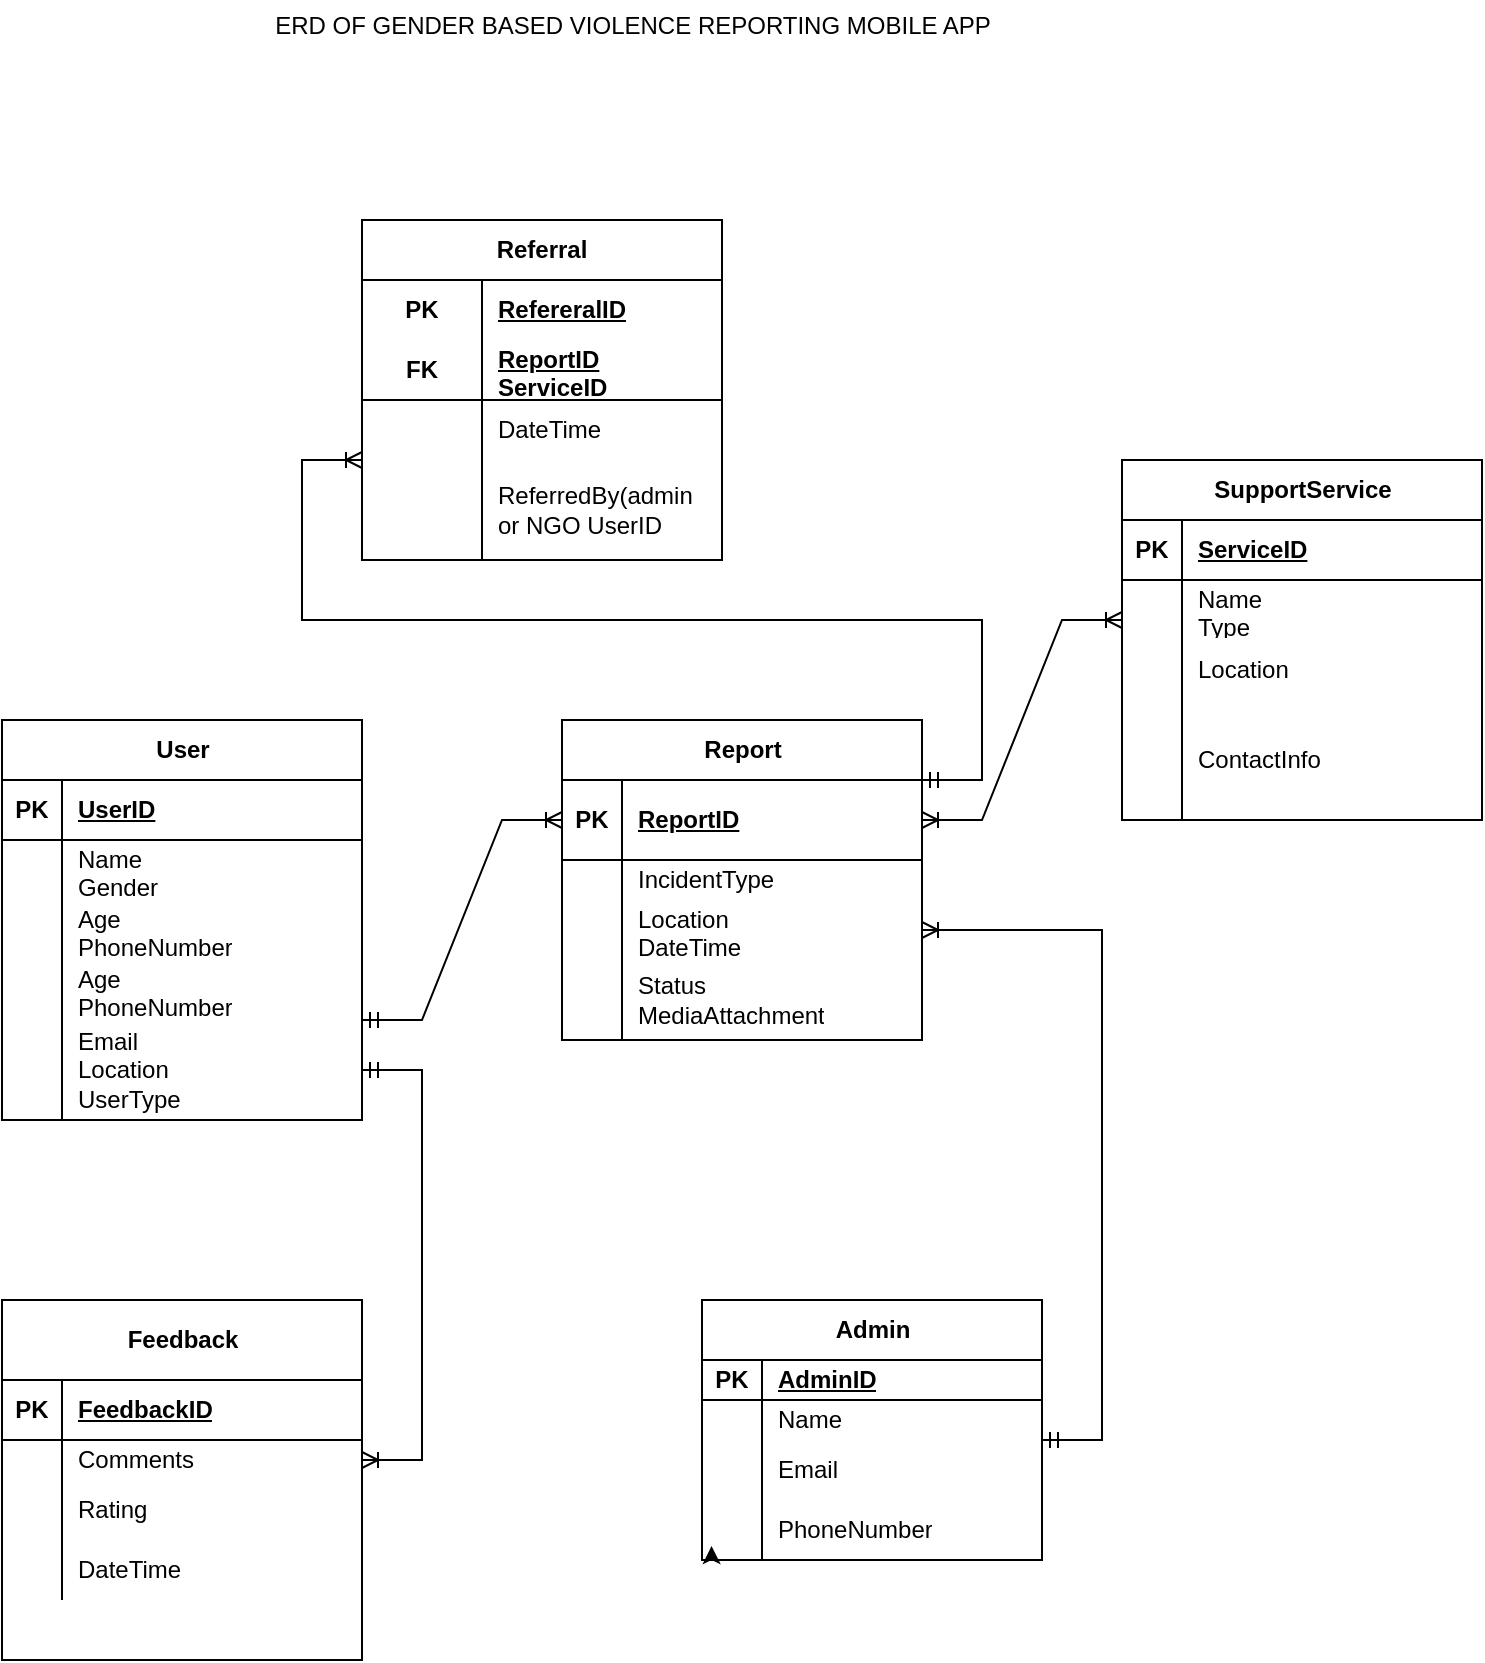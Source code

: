 <mxfile version="26.0.16">
  <diagram name="Page-1" id="u9MD9QZafbxpzEMrO80Y">
    <mxGraphModel dx="880" dy="532" grid="1" gridSize="10" guides="1" tooltips="1" connect="1" arrows="1" fold="1" page="1" pageScale="1" pageWidth="850" pageHeight="1100" math="0" shadow="0">
      <root>
        <mxCell id="0" />
        <mxCell id="1" parent="0" />
        <mxCell id="fDEPqDyW30C-hvcHpdd6-1" value="User" style="shape=table;startSize=30;container=1;collapsible=1;childLayout=tableLayout;fixedRows=1;rowLines=0;fontStyle=1;align=center;resizeLast=1;html=1;" vertex="1" parent="1">
          <mxGeometry x="175" y="570" width="180" height="200" as="geometry">
            <mxRectangle x="30" y="350" width="70" height="30" as="alternateBounds" />
          </mxGeometry>
        </mxCell>
        <mxCell id="fDEPqDyW30C-hvcHpdd6-2" value="" style="shape=tableRow;horizontal=0;startSize=0;swimlaneHead=0;swimlaneBody=0;fillColor=none;collapsible=0;dropTarget=0;points=[[0,0.5],[1,0.5]];portConstraint=eastwest;top=0;left=0;right=0;bottom=1;" vertex="1" parent="fDEPqDyW30C-hvcHpdd6-1">
          <mxGeometry y="30" width="180" height="30" as="geometry" />
        </mxCell>
        <mxCell id="fDEPqDyW30C-hvcHpdd6-3" value="PK" style="shape=partialRectangle;connectable=0;fillColor=none;top=0;left=0;bottom=0;right=0;fontStyle=1;overflow=hidden;whiteSpace=wrap;html=1;" vertex="1" parent="fDEPqDyW30C-hvcHpdd6-2">
          <mxGeometry width="30" height="30" as="geometry">
            <mxRectangle width="30" height="30" as="alternateBounds" />
          </mxGeometry>
        </mxCell>
        <mxCell id="fDEPqDyW30C-hvcHpdd6-4" value="UserID" style="shape=partialRectangle;connectable=0;fillColor=none;top=0;left=0;bottom=0;right=0;align=left;spacingLeft=6;fontStyle=5;overflow=hidden;whiteSpace=wrap;html=1;" vertex="1" parent="fDEPqDyW30C-hvcHpdd6-2">
          <mxGeometry x="30" width="150" height="30" as="geometry">
            <mxRectangle width="150" height="30" as="alternateBounds" />
          </mxGeometry>
        </mxCell>
        <mxCell id="fDEPqDyW30C-hvcHpdd6-5" value="" style="shape=tableRow;horizontal=0;startSize=0;swimlaneHead=0;swimlaneBody=0;fillColor=none;collapsible=0;dropTarget=0;points=[[0,0.5],[1,0.5]];portConstraint=eastwest;top=0;left=0;right=0;bottom=0;" vertex="1" parent="fDEPqDyW30C-hvcHpdd6-1">
          <mxGeometry y="60" width="180" height="30" as="geometry" />
        </mxCell>
        <mxCell id="fDEPqDyW30C-hvcHpdd6-6" value="" style="shape=partialRectangle;connectable=0;fillColor=none;top=0;left=0;bottom=0;right=0;editable=1;overflow=hidden;whiteSpace=wrap;html=1;" vertex="1" parent="fDEPqDyW30C-hvcHpdd6-5">
          <mxGeometry width="30" height="30" as="geometry">
            <mxRectangle width="30" height="30" as="alternateBounds" />
          </mxGeometry>
        </mxCell>
        <mxCell id="fDEPqDyW30C-hvcHpdd6-7" value="Name&lt;div&gt;Gender&lt;/div&gt;" style="shape=partialRectangle;connectable=0;fillColor=none;top=0;left=0;bottom=0;right=0;align=left;spacingLeft=6;overflow=hidden;whiteSpace=wrap;html=1;" vertex="1" parent="fDEPqDyW30C-hvcHpdd6-5">
          <mxGeometry x="30" width="150" height="30" as="geometry">
            <mxRectangle width="150" height="30" as="alternateBounds" />
          </mxGeometry>
        </mxCell>
        <mxCell id="fDEPqDyW30C-hvcHpdd6-8" value="" style="shape=tableRow;horizontal=0;startSize=0;swimlaneHead=0;swimlaneBody=0;fillColor=none;collapsible=0;dropTarget=0;points=[[0,0.5],[1,0.5]];portConstraint=eastwest;top=0;left=0;right=0;bottom=0;" vertex="1" parent="fDEPqDyW30C-hvcHpdd6-1">
          <mxGeometry y="90" width="180" height="30" as="geometry" />
        </mxCell>
        <mxCell id="fDEPqDyW30C-hvcHpdd6-9" value="" style="shape=partialRectangle;connectable=0;fillColor=none;top=0;left=0;bottom=0;right=0;editable=1;overflow=hidden;whiteSpace=wrap;html=1;" vertex="1" parent="fDEPqDyW30C-hvcHpdd6-8">
          <mxGeometry width="30" height="30" as="geometry">
            <mxRectangle width="30" height="30" as="alternateBounds" />
          </mxGeometry>
        </mxCell>
        <mxCell id="fDEPqDyW30C-hvcHpdd6-10" value="Age&lt;div&gt;PhoneNumber&lt;/div&gt;" style="shape=partialRectangle;connectable=0;fillColor=none;top=0;left=0;bottom=0;right=0;align=left;spacingLeft=6;overflow=hidden;whiteSpace=wrap;html=1;" vertex="1" parent="fDEPqDyW30C-hvcHpdd6-8">
          <mxGeometry x="30" width="150" height="30" as="geometry">
            <mxRectangle width="150" height="30" as="alternateBounds" />
          </mxGeometry>
        </mxCell>
        <mxCell id="fDEPqDyW30C-hvcHpdd6-109" value="" style="shape=tableRow;horizontal=0;startSize=0;swimlaneHead=0;swimlaneBody=0;fillColor=none;collapsible=0;dropTarget=0;points=[[0,0.5],[1,0.5]];portConstraint=eastwest;top=0;left=0;right=0;bottom=0;" vertex="1" parent="fDEPqDyW30C-hvcHpdd6-1">
          <mxGeometry y="120" width="180" height="30" as="geometry" />
        </mxCell>
        <mxCell id="fDEPqDyW30C-hvcHpdd6-110" value="" style="shape=partialRectangle;connectable=0;fillColor=none;top=0;left=0;bottom=0;right=0;editable=1;overflow=hidden;whiteSpace=wrap;html=1;" vertex="1" parent="fDEPqDyW30C-hvcHpdd6-109">
          <mxGeometry width="30" height="30" as="geometry">
            <mxRectangle width="30" height="30" as="alternateBounds" />
          </mxGeometry>
        </mxCell>
        <mxCell id="fDEPqDyW30C-hvcHpdd6-111" value="Age&lt;div&gt;PhoneNumber&lt;/div&gt;" style="shape=partialRectangle;connectable=0;fillColor=none;top=0;left=0;bottom=0;right=0;align=left;spacingLeft=6;overflow=hidden;whiteSpace=wrap;html=1;" vertex="1" parent="fDEPqDyW30C-hvcHpdd6-109">
          <mxGeometry x="30" width="150" height="30" as="geometry">
            <mxRectangle width="150" height="30" as="alternateBounds" />
          </mxGeometry>
        </mxCell>
        <mxCell id="fDEPqDyW30C-hvcHpdd6-11" value="" style="shape=tableRow;horizontal=0;startSize=0;swimlaneHead=0;swimlaneBody=0;fillColor=none;collapsible=0;dropTarget=0;points=[[0,0.5],[1,0.5]];portConstraint=eastwest;top=0;left=0;right=0;bottom=0;" vertex="1" parent="fDEPqDyW30C-hvcHpdd6-1">
          <mxGeometry y="150" width="180" height="50" as="geometry" />
        </mxCell>
        <mxCell id="fDEPqDyW30C-hvcHpdd6-12" value="" style="shape=partialRectangle;connectable=0;fillColor=none;top=0;left=0;bottom=0;right=0;editable=1;overflow=hidden;whiteSpace=wrap;html=1;" vertex="1" parent="fDEPqDyW30C-hvcHpdd6-11">
          <mxGeometry width="30" height="50" as="geometry">
            <mxRectangle width="30" height="50" as="alternateBounds" />
          </mxGeometry>
        </mxCell>
        <mxCell id="fDEPqDyW30C-hvcHpdd6-13" value="Email&lt;div&gt;Location&lt;/div&gt;&lt;div&gt;UserType&lt;/div&gt;" style="shape=partialRectangle;connectable=0;fillColor=none;top=0;left=0;bottom=0;right=0;align=left;spacingLeft=6;overflow=hidden;whiteSpace=wrap;html=1;" vertex="1" parent="fDEPqDyW30C-hvcHpdd6-11">
          <mxGeometry x="30" width="150" height="50" as="geometry">
            <mxRectangle width="150" height="50" as="alternateBounds" />
          </mxGeometry>
        </mxCell>
        <mxCell id="fDEPqDyW30C-hvcHpdd6-18" value="Report" style="shape=table;startSize=30;container=1;collapsible=1;childLayout=tableLayout;fixedRows=1;rowLines=0;fontStyle=1;align=center;resizeLast=1;html=1;" vertex="1" parent="1">
          <mxGeometry x="455" y="570" width="180" height="160" as="geometry" />
        </mxCell>
        <mxCell id="fDEPqDyW30C-hvcHpdd6-19" value="" style="shape=tableRow;horizontal=0;startSize=0;swimlaneHead=0;swimlaneBody=0;fillColor=none;collapsible=0;dropTarget=0;points=[[0,0.5],[1,0.5]];portConstraint=eastwest;top=0;left=0;right=0;bottom=1;" vertex="1" parent="fDEPqDyW30C-hvcHpdd6-18">
          <mxGeometry y="30" width="180" height="40" as="geometry" />
        </mxCell>
        <mxCell id="fDEPqDyW30C-hvcHpdd6-20" value="PK" style="shape=partialRectangle;connectable=0;fillColor=none;top=0;left=0;bottom=0;right=0;fontStyle=1;overflow=hidden;whiteSpace=wrap;html=1;" vertex="1" parent="fDEPqDyW30C-hvcHpdd6-19">
          <mxGeometry width="30" height="40" as="geometry">
            <mxRectangle width="30" height="40" as="alternateBounds" />
          </mxGeometry>
        </mxCell>
        <mxCell id="fDEPqDyW30C-hvcHpdd6-21" value="ReportID" style="shape=partialRectangle;connectable=0;fillColor=none;top=0;left=0;bottom=0;right=0;align=left;spacingLeft=6;fontStyle=5;overflow=hidden;whiteSpace=wrap;html=1;" vertex="1" parent="fDEPqDyW30C-hvcHpdd6-19">
          <mxGeometry x="30" width="150" height="40" as="geometry">
            <mxRectangle width="150" height="40" as="alternateBounds" />
          </mxGeometry>
        </mxCell>
        <mxCell id="fDEPqDyW30C-hvcHpdd6-22" value="" style="shape=tableRow;horizontal=0;startSize=0;swimlaneHead=0;swimlaneBody=0;fillColor=none;collapsible=0;dropTarget=0;points=[[0,0.5],[1,0.5]];portConstraint=eastwest;top=0;left=0;right=0;bottom=0;" vertex="1" parent="fDEPqDyW30C-hvcHpdd6-18">
          <mxGeometry y="70" width="180" height="20" as="geometry" />
        </mxCell>
        <mxCell id="fDEPqDyW30C-hvcHpdd6-23" value="" style="shape=partialRectangle;connectable=0;fillColor=none;top=0;left=0;bottom=0;right=0;editable=1;overflow=hidden;whiteSpace=wrap;html=1;" vertex="1" parent="fDEPqDyW30C-hvcHpdd6-22">
          <mxGeometry width="30" height="20" as="geometry">
            <mxRectangle width="30" height="20" as="alternateBounds" />
          </mxGeometry>
        </mxCell>
        <mxCell id="fDEPqDyW30C-hvcHpdd6-24" value="IncidentType&lt;div&gt;Description&lt;/div&gt;" style="shape=partialRectangle;connectable=0;fillColor=none;top=0;left=0;bottom=0;right=0;align=left;spacingLeft=6;overflow=hidden;whiteSpace=wrap;html=1;" vertex="1" parent="fDEPqDyW30C-hvcHpdd6-22">
          <mxGeometry x="30" width="150" height="20" as="geometry">
            <mxRectangle width="150" height="20" as="alternateBounds" />
          </mxGeometry>
        </mxCell>
        <mxCell id="fDEPqDyW30C-hvcHpdd6-25" value="" style="shape=tableRow;horizontal=0;startSize=0;swimlaneHead=0;swimlaneBody=0;fillColor=none;collapsible=0;dropTarget=0;points=[[0,0.5],[1,0.5]];portConstraint=eastwest;top=0;left=0;right=0;bottom=0;" vertex="1" parent="fDEPqDyW30C-hvcHpdd6-18">
          <mxGeometry y="90" width="180" height="30" as="geometry" />
        </mxCell>
        <mxCell id="fDEPqDyW30C-hvcHpdd6-26" value="" style="shape=partialRectangle;connectable=0;fillColor=none;top=0;left=0;bottom=0;right=0;editable=1;overflow=hidden;whiteSpace=wrap;html=1;" vertex="1" parent="fDEPqDyW30C-hvcHpdd6-25">
          <mxGeometry width="30" height="30" as="geometry">
            <mxRectangle width="30" height="30" as="alternateBounds" />
          </mxGeometry>
        </mxCell>
        <mxCell id="fDEPqDyW30C-hvcHpdd6-27" value="Location&lt;div&gt;DateTime&lt;/div&gt;" style="shape=partialRectangle;connectable=0;fillColor=none;top=0;left=0;bottom=0;right=0;align=left;spacingLeft=6;overflow=hidden;whiteSpace=wrap;html=1;" vertex="1" parent="fDEPqDyW30C-hvcHpdd6-25">
          <mxGeometry x="30" width="150" height="30" as="geometry">
            <mxRectangle width="150" height="30" as="alternateBounds" />
          </mxGeometry>
        </mxCell>
        <mxCell id="fDEPqDyW30C-hvcHpdd6-28" value="" style="shape=tableRow;horizontal=0;startSize=0;swimlaneHead=0;swimlaneBody=0;fillColor=none;collapsible=0;dropTarget=0;points=[[0,0.5],[1,0.5]];portConstraint=eastwest;top=0;left=0;right=0;bottom=0;" vertex="1" parent="fDEPqDyW30C-hvcHpdd6-18">
          <mxGeometry y="120" width="180" height="40" as="geometry" />
        </mxCell>
        <mxCell id="fDEPqDyW30C-hvcHpdd6-29" value="" style="shape=partialRectangle;connectable=0;fillColor=none;top=0;left=0;bottom=0;right=0;editable=1;overflow=hidden;whiteSpace=wrap;html=1;" vertex="1" parent="fDEPqDyW30C-hvcHpdd6-28">
          <mxGeometry width="30" height="40" as="geometry">
            <mxRectangle width="30" height="40" as="alternateBounds" />
          </mxGeometry>
        </mxCell>
        <mxCell id="fDEPqDyW30C-hvcHpdd6-30" value="Status&lt;div&gt;MediaAttachment&lt;/div&gt;" style="shape=partialRectangle;connectable=0;fillColor=none;top=0;left=0;bottom=0;right=0;align=left;spacingLeft=6;overflow=hidden;whiteSpace=wrap;html=1;" vertex="1" parent="fDEPqDyW30C-hvcHpdd6-28">
          <mxGeometry x="30" width="150" height="40" as="geometry">
            <mxRectangle width="150" height="40" as="alternateBounds" />
          </mxGeometry>
        </mxCell>
        <mxCell id="fDEPqDyW30C-hvcHpdd6-31" value="Feedback" style="shape=table;startSize=40;container=1;collapsible=1;childLayout=tableLayout;fixedRows=1;rowLines=0;fontStyle=1;align=center;resizeLast=1;html=1;" vertex="1" parent="1">
          <mxGeometry x="175" y="860" width="180" height="180" as="geometry" />
        </mxCell>
        <mxCell id="fDEPqDyW30C-hvcHpdd6-32" value="" style="shape=tableRow;horizontal=0;startSize=0;swimlaneHead=0;swimlaneBody=0;fillColor=none;collapsible=0;dropTarget=0;points=[[0,0.5],[1,0.5]];portConstraint=eastwest;top=0;left=0;right=0;bottom=1;" vertex="1" parent="fDEPqDyW30C-hvcHpdd6-31">
          <mxGeometry y="40" width="180" height="30" as="geometry" />
        </mxCell>
        <mxCell id="fDEPqDyW30C-hvcHpdd6-33" value="PK" style="shape=partialRectangle;connectable=0;fillColor=none;top=0;left=0;bottom=0;right=0;fontStyle=1;overflow=hidden;whiteSpace=wrap;html=1;" vertex="1" parent="fDEPqDyW30C-hvcHpdd6-32">
          <mxGeometry width="30" height="30" as="geometry">
            <mxRectangle width="30" height="30" as="alternateBounds" />
          </mxGeometry>
        </mxCell>
        <mxCell id="fDEPqDyW30C-hvcHpdd6-34" value="FeedbackID" style="shape=partialRectangle;connectable=0;fillColor=none;top=0;left=0;bottom=0;right=0;align=left;spacingLeft=6;fontStyle=5;overflow=hidden;whiteSpace=wrap;html=1;" vertex="1" parent="fDEPqDyW30C-hvcHpdd6-32">
          <mxGeometry x="30" width="150" height="30" as="geometry">
            <mxRectangle width="150" height="30" as="alternateBounds" />
          </mxGeometry>
        </mxCell>
        <mxCell id="fDEPqDyW30C-hvcHpdd6-35" value="" style="shape=tableRow;horizontal=0;startSize=0;swimlaneHead=0;swimlaneBody=0;fillColor=none;collapsible=0;dropTarget=0;points=[[0,0.5],[1,0.5]];portConstraint=eastwest;top=0;left=0;right=0;bottom=0;" vertex="1" parent="fDEPqDyW30C-hvcHpdd6-31">
          <mxGeometry y="70" width="180" height="20" as="geometry" />
        </mxCell>
        <mxCell id="fDEPqDyW30C-hvcHpdd6-36" value="" style="shape=partialRectangle;connectable=0;fillColor=none;top=0;left=0;bottom=0;right=0;editable=1;overflow=hidden;whiteSpace=wrap;html=1;" vertex="1" parent="fDEPqDyW30C-hvcHpdd6-35">
          <mxGeometry width="30" height="20" as="geometry">
            <mxRectangle width="30" height="20" as="alternateBounds" />
          </mxGeometry>
        </mxCell>
        <mxCell id="fDEPqDyW30C-hvcHpdd6-37" value="Comments" style="shape=partialRectangle;connectable=0;fillColor=none;top=0;left=0;bottom=0;right=0;align=left;spacingLeft=6;overflow=hidden;whiteSpace=wrap;html=1;" vertex="1" parent="fDEPqDyW30C-hvcHpdd6-35">
          <mxGeometry x="30" width="150" height="20" as="geometry">
            <mxRectangle width="150" height="20" as="alternateBounds" />
          </mxGeometry>
        </mxCell>
        <mxCell id="fDEPqDyW30C-hvcHpdd6-38" value="" style="shape=tableRow;horizontal=0;startSize=0;swimlaneHead=0;swimlaneBody=0;fillColor=none;collapsible=0;dropTarget=0;points=[[0,0.5],[1,0.5]];portConstraint=eastwest;top=0;left=0;right=0;bottom=0;" vertex="1" parent="fDEPqDyW30C-hvcHpdd6-31">
          <mxGeometry y="90" width="180" height="30" as="geometry" />
        </mxCell>
        <mxCell id="fDEPqDyW30C-hvcHpdd6-39" value="" style="shape=partialRectangle;connectable=0;fillColor=none;top=0;left=0;bottom=0;right=0;editable=1;overflow=hidden;whiteSpace=wrap;html=1;" vertex="1" parent="fDEPqDyW30C-hvcHpdd6-38">
          <mxGeometry width="30" height="30" as="geometry">
            <mxRectangle width="30" height="30" as="alternateBounds" />
          </mxGeometry>
        </mxCell>
        <mxCell id="fDEPqDyW30C-hvcHpdd6-40" value="Rating" style="shape=partialRectangle;connectable=0;fillColor=none;top=0;left=0;bottom=0;right=0;align=left;spacingLeft=6;overflow=hidden;whiteSpace=wrap;html=1;" vertex="1" parent="fDEPqDyW30C-hvcHpdd6-38">
          <mxGeometry x="30" width="150" height="30" as="geometry">
            <mxRectangle width="150" height="30" as="alternateBounds" />
          </mxGeometry>
        </mxCell>
        <mxCell id="fDEPqDyW30C-hvcHpdd6-41" value="" style="shape=tableRow;horizontal=0;startSize=0;swimlaneHead=0;swimlaneBody=0;fillColor=none;collapsible=0;dropTarget=0;points=[[0,0.5],[1,0.5]];portConstraint=eastwest;top=0;left=0;right=0;bottom=0;" vertex="1" parent="fDEPqDyW30C-hvcHpdd6-31">
          <mxGeometry y="120" width="180" height="30" as="geometry" />
        </mxCell>
        <mxCell id="fDEPqDyW30C-hvcHpdd6-42" value="" style="shape=partialRectangle;connectable=0;fillColor=none;top=0;left=0;bottom=0;right=0;editable=1;overflow=hidden;whiteSpace=wrap;html=1;" vertex="1" parent="fDEPqDyW30C-hvcHpdd6-41">
          <mxGeometry width="30" height="30" as="geometry">
            <mxRectangle width="30" height="30" as="alternateBounds" />
          </mxGeometry>
        </mxCell>
        <mxCell id="fDEPqDyW30C-hvcHpdd6-43" value="DateTime" style="shape=partialRectangle;connectable=0;fillColor=none;top=0;left=0;bottom=0;right=0;align=left;spacingLeft=6;overflow=hidden;whiteSpace=wrap;html=1;" vertex="1" parent="fDEPqDyW30C-hvcHpdd6-41">
          <mxGeometry x="30" width="150" height="30" as="geometry">
            <mxRectangle width="150" height="30" as="alternateBounds" />
          </mxGeometry>
        </mxCell>
        <mxCell id="fDEPqDyW30C-hvcHpdd6-44" value="Admin" style="shape=table;startSize=30;container=1;collapsible=1;childLayout=tableLayout;fixedRows=1;rowLines=0;fontStyle=1;align=center;resizeLast=1;html=1;" vertex="1" parent="1">
          <mxGeometry x="525" y="860" width="170" height="130" as="geometry" />
        </mxCell>
        <mxCell id="fDEPqDyW30C-hvcHpdd6-45" value="" style="shape=tableRow;horizontal=0;startSize=0;swimlaneHead=0;swimlaneBody=0;fillColor=none;collapsible=0;dropTarget=0;points=[[0,0.5],[1,0.5]];portConstraint=eastwest;top=0;left=0;right=0;bottom=1;" vertex="1" parent="fDEPqDyW30C-hvcHpdd6-44">
          <mxGeometry y="30" width="170" height="20" as="geometry" />
        </mxCell>
        <mxCell id="fDEPqDyW30C-hvcHpdd6-46" value="PK" style="shape=partialRectangle;connectable=0;fillColor=none;top=0;left=0;bottom=0;right=0;fontStyle=1;overflow=hidden;whiteSpace=wrap;html=1;" vertex="1" parent="fDEPqDyW30C-hvcHpdd6-45">
          <mxGeometry width="30" height="20" as="geometry">
            <mxRectangle width="30" height="20" as="alternateBounds" />
          </mxGeometry>
        </mxCell>
        <mxCell id="fDEPqDyW30C-hvcHpdd6-47" value="AdminID" style="shape=partialRectangle;connectable=0;fillColor=none;top=0;left=0;bottom=0;right=0;align=left;spacingLeft=6;fontStyle=5;overflow=hidden;whiteSpace=wrap;html=1;" vertex="1" parent="fDEPqDyW30C-hvcHpdd6-45">
          <mxGeometry x="30" width="140" height="20" as="geometry">
            <mxRectangle width="140" height="20" as="alternateBounds" />
          </mxGeometry>
        </mxCell>
        <mxCell id="fDEPqDyW30C-hvcHpdd6-48" value="" style="shape=tableRow;horizontal=0;startSize=0;swimlaneHead=0;swimlaneBody=0;fillColor=none;collapsible=0;dropTarget=0;points=[[0,0.5],[1,0.5]];portConstraint=eastwest;top=0;left=0;right=0;bottom=0;" vertex="1" parent="fDEPqDyW30C-hvcHpdd6-44">
          <mxGeometry y="50" width="170" height="20" as="geometry" />
        </mxCell>
        <mxCell id="fDEPqDyW30C-hvcHpdd6-49" value="" style="shape=partialRectangle;connectable=0;fillColor=none;top=0;left=0;bottom=0;right=0;editable=1;overflow=hidden;whiteSpace=wrap;html=1;" vertex="1" parent="fDEPqDyW30C-hvcHpdd6-48">
          <mxGeometry width="30" height="20" as="geometry">
            <mxRectangle width="30" height="20" as="alternateBounds" />
          </mxGeometry>
        </mxCell>
        <mxCell id="fDEPqDyW30C-hvcHpdd6-50" value="Name" style="shape=partialRectangle;connectable=0;fillColor=none;top=0;left=0;bottom=0;right=0;align=left;spacingLeft=6;overflow=hidden;whiteSpace=wrap;html=1;" vertex="1" parent="fDEPqDyW30C-hvcHpdd6-48">
          <mxGeometry x="30" width="140" height="20" as="geometry">
            <mxRectangle width="140" height="20" as="alternateBounds" />
          </mxGeometry>
        </mxCell>
        <mxCell id="fDEPqDyW30C-hvcHpdd6-51" value="" style="shape=tableRow;horizontal=0;startSize=0;swimlaneHead=0;swimlaneBody=0;fillColor=none;collapsible=0;dropTarget=0;points=[[0,0.5],[1,0.5]];portConstraint=eastwest;top=0;left=0;right=0;bottom=0;" vertex="1" parent="fDEPqDyW30C-hvcHpdd6-44">
          <mxGeometry y="70" width="170" height="30" as="geometry" />
        </mxCell>
        <mxCell id="fDEPqDyW30C-hvcHpdd6-52" value="" style="shape=partialRectangle;connectable=0;fillColor=none;top=0;left=0;bottom=0;right=0;editable=1;overflow=hidden;whiteSpace=wrap;html=1;" vertex="1" parent="fDEPqDyW30C-hvcHpdd6-51">
          <mxGeometry width="30" height="30" as="geometry">
            <mxRectangle width="30" height="30" as="alternateBounds" />
          </mxGeometry>
        </mxCell>
        <mxCell id="fDEPqDyW30C-hvcHpdd6-53" value="Email" style="shape=partialRectangle;connectable=0;fillColor=none;top=0;left=0;bottom=0;right=0;align=left;spacingLeft=6;overflow=hidden;whiteSpace=wrap;html=1;" vertex="1" parent="fDEPqDyW30C-hvcHpdd6-51">
          <mxGeometry x="30" width="140" height="30" as="geometry">
            <mxRectangle width="140" height="30" as="alternateBounds" />
          </mxGeometry>
        </mxCell>
        <mxCell id="fDEPqDyW30C-hvcHpdd6-54" value="" style="shape=tableRow;horizontal=0;startSize=0;swimlaneHead=0;swimlaneBody=0;fillColor=none;collapsible=0;dropTarget=0;points=[[0,0.5],[1,0.5]];portConstraint=eastwest;top=0;left=0;right=0;bottom=0;" vertex="1" parent="fDEPqDyW30C-hvcHpdd6-44">
          <mxGeometry y="100" width="170" height="30" as="geometry" />
        </mxCell>
        <mxCell id="fDEPqDyW30C-hvcHpdd6-55" value="" style="shape=partialRectangle;connectable=0;fillColor=none;top=0;left=0;bottom=0;right=0;editable=1;overflow=hidden;whiteSpace=wrap;html=1;" vertex="1" parent="fDEPqDyW30C-hvcHpdd6-54">
          <mxGeometry width="30" height="30" as="geometry">
            <mxRectangle width="30" height="30" as="alternateBounds" />
          </mxGeometry>
        </mxCell>
        <mxCell id="fDEPqDyW30C-hvcHpdd6-56" value="PhoneNumber" style="shape=partialRectangle;connectable=0;fillColor=none;top=0;left=0;bottom=0;right=0;align=left;spacingLeft=6;overflow=hidden;whiteSpace=wrap;html=1;" vertex="1" parent="fDEPqDyW30C-hvcHpdd6-54">
          <mxGeometry x="30" width="140" height="30" as="geometry">
            <mxRectangle width="140" height="30" as="alternateBounds" />
          </mxGeometry>
        </mxCell>
        <mxCell id="fDEPqDyW30C-hvcHpdd6-125" style="edgeStyle=orthogonalEdgeStyle;rounded=0;orthogonalLoop=1;jettySize=auto;html=1;exitX=0;exitY=1;exitDx=0;exitDy=0;entryX=0.028;entryY=0.767;entryDx=0;entryDy=0;entryPerimeter=0;" edge="1" parent="fDEPqDyW30C-hvcHpdd6-44" source="fDEPqDyW30C-hvcHpdd6-44" target="fDEPqDyW30C-hvcHpdd6-54">
          <mxGeometry relative="1" as="geometry" />
        </mxCell>
        <mxCell id="fDEPqDyW30C-hvcHpdd6-70" value="Referral" style="shape=table;startSize=30;container=1;collapsible=1;childLayout=tableLayout;fixedRows=1;rowLines=0;fontStyle=1;align=center;resizeLast=1;html=1;whiteSpace=wrap;" vertex="1" parent="1">
          <mxGeometry x="355" y="320" width="180" height="170" as="geometry" />
        </mxCell>
        <mxCell id="fDEPqDyW30C-hvcHpdd6-71" value="" style="shape=tableRow;horizontal=0;startSize=0;swimlaneHead=0;swimlaneBody=0;fillColor=none;collapsible=0;dropTarget=0;points=[[0,0.5],[1,0.5]];portConstraint=eastwest;top=0;left=0;right=0;bottom=0;html=1;" vertex="1" parent="fDEPqDyW30C-hvcHpdd6-70">
          <mxGeometry y="30" width="180" height="30" as="geometry" />
        </mxCell>
        <mxCell id="fDEPqDyW30C-hvcHpdd6-72" value="PK" style="shape=partialRectangle;connectable=0;fillColor=none;top=0;left=0;bottom=0;right=0;fontStyle=1;overflow=hidden;html=1;whiteSpace=wrap;" vertex="1" parent="fDEPqDyW30C-hvcHpdd6-71">
          <mxGeometry width="60" height="30" as="geometry">
            <mxRectangle width="60" height="30" as="alternateBounds" />
          </mxGeometry>
        </mxCell>
        <mxCell id="fDEPqDyW30C-hvcHpdd6-73" value="RefereralID" style="shape=partialRectangle;connectable=0;fillColor=none;top=0;left=0;bottom=0;right=0;align=left;spacingLeft=6;fontStyle=5;overflow=hidden;html=1;whiteSpace=wrap;" vertex="1" parent="fDEPqDyW30C-hvcHpdd6-71">
          <mxGeometry x="60" width="120" height="30" as="geometry">
            <mxRectangle width="120" height="30" as="alternateBounds" />
          </mxGeometry>
        </mxCell>
        <mxCell id="fDEPqDyW30C-hvcHpdd6-74" value="" style="shape=tableRow;horizontal=0;startSize=0;swimlaneHead=0;swimlaneBody=0;fillColor=none;collapsible=0;dropTarget=0;points=[[0,0.5],[1,0.5]];portConstraint=eastwest;top=0;left=0;right=0;bottom=1;html=1;" vertex="1" parent="fDEPqDyW30C-hvcHpdd6-70">
          <mxGeometry y="60" width="180" height="30" as="geometry" />
        </mxCell>
        <mxCell id="fDEPqDyW30C-hvcHpdd6-75" value="FK" style="shape=partialRectangle;connectable=0;fillColor=none;top=0;left=0;bottom=0;right=0;fontStyle=1;overflow=hidden;html=1;whiteSpace=wrap;" vertex="1" parent="fDEPqDyW30C-hvcHpdd6-74">
          <mxGeometry width="60" height="30" as="geometry">
            <mxRectangle width="60" height="30" as="alternateBounds" />
          </mxGeometry>
        </mxCell>
        <mxCell id="fDEPqDyW30C-hvcHpdd6-76" value="ReportID&lt;div&gt;ServiceID&lt;/div&gt;&lt;div&gt;&lt;br&gt;&lt;/div&gt;" style="shape=partialRectangle;connectable=0;fillColor=none;top=0;left=0;bottom=0;right=0;align=left;spacingLeft=6;fontStyle=5;overflow=hidden;html=1;whiteSpace=wrap;" vertex="1" parent="fDEPqDyW30C-hvcHpdd6-74">
          <mxGeometry x="60" width="120" height="30" as="geometry">
            <mxRectangle width="120" height="30" as="alternateBounds" />
          </mxGeometry>
        </mxCell>
        <mxCell id="fDEPqDyW30C-hvcHpdd6-77" value="" style="shape=tableRow;horizontal=0;startSize=0;swimlaneHead=0;swimlaneBody=0;fillColor=none;collapsible=0;dropTarget=0;points=[[0,0.5],[1,0.5]];portConstraint=eastwest;top=0;left=0;right=0;bottom=0;html=1;" vertex="1" parent="fDEPqDyW30C-hvcHpdd6-70">
          <mxGeometry y="90" width="180" height="30" as="geometry" />
        </mxCell>
        <mxCell id="fDEPqDyW30C-hvcHpdd6-78" value="" style="shape=partialRectangle;connectable=0;fillColor=none;top=0;left=0;bottom=0;right=0;editable=1;overflow=hidden;html=1;whiteSpace=wrap;" vertex="1" parent="fDEPqDyW30C-hvcHpdd6-77">
          <mxGeometry width="60" height="30" as="geometry">
            <mxRectangle width="60" height="30" as="alternateBounds" />
          </mxGeometry>
        </mxCell>
        <mxCell id="fDEPqDyW30C-hvcHpdd6-79" value="DateTime" style="shape=partialRectangle;connectable=0;fillColor=none;top=0;left=0;bottom=0;right=0;align=left;spacingLeft=6;overflow=hidden;html=1;whiteSpace=wrap;" vertex="1" parent="fDEPqDyW30C-hvcHpdd6-77">
          <mxGeometry x="60" width="120" height="30" as="geometry">
            <mxRectangle width="120" height="30" as="alternateBounds" />
          </mxGeometry>
        </mxCell>
        <mxCell id="fDEPqDyW30C-hvcHpdd6-80" value="" style="shape=tableRow;horizontal=0;startSize=0;swimlaneHead=0;swimlaneBody=0;fillColor=none;collapsible=0;dropTarget=0;points=[[0,0.5],[1,0.5]];portConstraint=eastwest;top=0;left=0;right=0;bottom=0;html=1;" vertex="1" parent="fDEPqDyW30C-hvcHpdd6-70">
          <mxGeometry y="120" width="180" height="50" as="geometry" />
        </mxCell>
        <mxCell id="fDEPqDyW30C-hvcHpdd6-81" value="" style="shape=partialRectangle;connectable=0;fillColor=none;top=0;left=0;bottom=0;right=0;editable=1;overflow=hidden;html=1;whiteSpace=wrap;" vertex="1" parent="fDEPqDyW30C-hvcHpdd6-80">
          <mxGeometry width="60" height="50" as="geometry">
            <mxRectangle width="60" height="50" as="alternateBounds" />
          </mxGeometry>
        </mxCell>
        <mxCell id="fDEPqDyW30C-hvcHpdd6-82" value="ReferredBy(admin&lt;div&gt;or NGO UserID&lt;/div&gt;" style="shape=partialRectangle;connectable=0;fillColor=none;top=0;left=0;bottom=0;right=0;align=left;spacingLeft=6;overflow=hidden;html=1;whiteSpace=wrap;" vertex="1" parent="fDEPqDyW30C-hvcHpdd6-80">
          <mxGeometry x="60" width="120" height="50" as="geometry">
            <mxRectangle width="120" height="50" as="alternateBounds" />
          </mxGeometry>
        </mxCell>
        <mxCell id="fDEPqDyW30C-hvcHpdd6-96" value="SupportService" style="shape=table;startSize=30;container=1;collapsible=1;childLayout=tableLayout;fixedRows=1;rowLines=0;fontStyle=1;align=center;resizeLast=1;html=1;" vertex="1" parent="1">
          <mxGeometry x="735" y="440" width="180" height="180" as="geometry" />
        </mxCell>
        <mxCell id="fDEPqDyW30C-hvcHpdd6-97" value="" style="shape=tableRow;horizontal=0;startSize=0;swimlaneHead=0;swimlaneBody=0;fillColor=none;collapsible=0;dropTarget=0;points=[[0,0.5],[1,0.5]];portConstraint=eastwest;top=0;left=0;right=0;bottom=1;" vertex="1" parent="fDEPqDyW30C-hvcHpdd6-96">
          <mxGeometry y="30" width="180" height="30" as="geometry" />
        </mxCell>
        <mxCell id="fDEPqDyW30C-hvcHpdd6-98" value="PK" style="shape=partialRectangle;connectable=0;fillColor=none;top=0;left=0;bottom=0;right=0;fontStyle=1;overflow=hidden;whiteSpace=wrap;html=1;" vertex="1" parent="fDEPqDyW30C-hvcHpdd6-97">
          <mxGeometry width="30" height="30" as="geometry">
            <mxRectangle width="30" height="30" as="alternateBounds" />
          </mxGeometry>
        </mxCell>
        <mxCell id="fDEPqDyW30C-hvcHpdd6-99" value="ServiceID" style="shape=partialRectangle;connectable=0;fillColor=none;top=0;left=0;bottom=0;right=0;align=left;spacingLeft=6;fontStyle=5;overflow=hidden;whiteSpace=wrap;html=1;" vertex="1" parent="fDEPqDyW30C-hvcHpdd6-97">
          <mxGeometry x="30" width="150" height="30" as="geometry">
            <mxRectangle width="150" height="30" as="alternateBounds" />
          </mxGeometry>
        </mxCell>
        <mxCell id="fDEPqDyW30C-hvcHpdd6-100" value="" style="shape=tableRow;horizontal=0;startSize=0;swimlaneHead=0;swimlaneBody=0;fillColor=none;collapsible=0;dropTarget=0;points=[[0,0.5],[1,0.5]];portConstraint=eastwest;top=0;left=0;right=0;bottom=0;" vertex="1" parent="fDEPqDyW30C-hvcHpdd6-96">
          <mxGeometry y="60" width="180" height="30" as="geometry" />
        </mxCell>
        <mxCell id="fDEPqDyW30C-hvcHpdd6-101" value="" style="shape=partialRectangle;connectable=0;fillColor=none;top=0;left=0;bottom=0;right=0;editable=1;overflow=hidden;whiteSpace=wrap;html=1;" vertex="1" parent="fDEPqDyW30C-hvcHpdd6-100">
          <mxGeometry width="30" height="30" as="geometry">
            <mxRectangle width="30" height="30" as="alternateBounds" />
          </mxGeometry>
        </mxCell>
        <mxCell id="fDEPqDyW30C-hvcHpdd6-102" value="Name&lt;div&gt;Type&lt;/div&gt;" style="shape=partialRectangle;connectable=0;fillColor=none;top=0;left=0;bottom=0;right=0;align=left;spacingLeft=6;overflow=hidden;whiteSpace=wrap;html=1;" vertex="1" parent="fDEPqDyW30C-hvcHpdd6-100">
          <mxGeometry x="30" width="150" height="30" as="geometry">
            <mxRectangle width="150" height="30" as="alternateBounds" />
          </mxGeometry>
        </mxCell>
        <mxCell id="fDEPqDyW30C-hvcHpdd6-103" value="" style="shape=tableRow;horizontal=0;startSize=0;swimlaneHead=0;swimlaneBody=0;fillColor=none;collapsible=0;dropTarget=0;points=[[0,0.5],[1,0.5]];portConstraint=eastwest;top=0;left=0;right=0;bottom=0;" vertex="1" parent="fDEPqDyW30C-hvcHpdd6-96">
          <mxGeometry y="90" width="180" height="30" as="geometry" />
        </mxCell>
        <mxCell id="fDEPqDyW30C-hvcHpdd6-104" value="" style="shape=partialRectangle;connectable=0;fillColor=none;top=0;left=0;bottom=0;right=0;editable=1;overflow=hidden;whiteSpace=wrap;html=1;" vertex="1" parent="fDEPqDyW30C-hvcHpdd6-103">
          <mxGeometry width="30" height="30" as="geometry">
            <mxRectangle width="30" height="30" as="alternateBounds" />
          </mxGeometry>
        </mxCell>
        <mxCell id="fDEPqDyW30C-hvcHpdd6-105" value="Location" style="shape=partialRectangle;connectable=0;fillColor=none;top=0;left=0;bottom=0;right=0;align=left;spacingLeft=6;overflow=hidden;whiteSpace=wrap;html=1;" vertex="1" parent="fDEPqDyW30C-hvcHpdd6-103">
          <mxGeometry x="30" width="150" height="30" as="geometry">
            <mxRectangle width="150" height="30" as="alternateBounds" />
          </mxGeometry>
        </mxCell>
        <mxCell id="fDEPqDyW30C-hvcHpdd6-106" value="" style="shape=tableRow;horizontal=0;startSize=0;swimlaneHead=0;swimlaneBody=0;fillColor=none;collapsible=0;dropTarget=0;points=[[0,0.5],[1,0.5]];portConstraint=eastwest;top=0;left=0;right=0;bottom=0;" vertex="1" parent="fDEPqDyW30C-hvcHpdd6-96">
          <mxGeometry y="120" width="180" height="60" as="geometry" />
        </mxCell>
        <mxCell id="fDEPqDyW30C-hvcHpdd6-107" value="" style="shape=partialRectangle;connectable=0;fillColor=none;top=0;left=0;bottom=0;right=0;editable=1;overflow=hidden;whiteSpace=wrap;html=1;" vertex="1" parent="fDEPqDyW30C-hvcHpdd6-106">
          <mxGeometry width="30" height="60" as="geometry">
            <mxRectangle width="30" height="60" as="alternateBounds" />
          </mxGeometry>
        </mxCell>
        <mxCell id="fDEPqDyW30C-hvcHpdd6-108" value="ContactInfo" style="shape=partialRectangle;connectable=0;fillColor=none;top=0;left=0;bottom=0;right=0;align=left;spacingLeft=6;overflow=hidden;whiteSpace=wrap;html=1;" vertex="1" parent="fDEPqDyW30C-hvcHpdd6-106">
          <mxGeometry x="30" width="150" height="60" as="geometry">
            <mxRectangle width="150" height="60" as="alternateBounds" />
          </mxGeometry>
        </mxCell>
        <mxCell id="fDEPqDyW30C-hvcHpdd6-127" value="" style="edgeStyle=entityRelationEdgeStyle;fontSize=12;html=1;endArrow=ERoneToMany;startArrow=ERmandOne;rounded=0;" edge="1" parent="1">
          <mxGeometry width="100" height="100" relative="1" as="geometry">
            <mxPoint x="355" y="720" as="sourcePoint" />
            <mxPoint x="455" y="620" as="targetPoint" />
          </mxGeometry>
        </mxCell>
        <mxCell id="fDEPqDyW30C-hvcHpdd6-128" value="" style="edgeStyle=entityRelationEdgeStyle;fontSize=12;html=1;endArrow=ERoneToMany;startArrow=ERmandOne;rounded=0;" edge="1" parent="1" source="fDEPqDyW30C-hvcHpdd6-11" target="fDEPqDyW30C-hvcHpdd6-35">
          <mxGeometry width="100" height="100" relative="1" as="geometry">
            <mxPoint x="45" y="860" as="sourcePoint" />
            <mxPoint x="145" y="760" as="targetPoint" />
          </mxGeometry>
        </mxCell>
        <mxCell id="fDEPqDyW30C-hvcHpdd6-131" value="" style="edgeStyle=entityRelationEdgeStyle;fontSize=12;html=1;endArrow=ERoneToMany;startArrow=ERmandOne;rounded=0;entryX=1;entryY=0.5;entryDx=0;entryDy=0;" edge="1" parent="1" target="fDEPqDyW30C-hvcHpdd6-25">
          <mxGeometry width="100" height="100" relative="1" as="geometry">
            <mxPoint x="695" y="930" as="sourcePoint" />
            <mxPoint x="675" y="720" as="targetPoint" />
          </mxGeometry>
        </mxCell>
        <mxCell id="fDEPqDyW30C-hvcHpdd6-132" value="" style="edgeStyle=entityRelationEdgeStyle;fontSize=12;html=1;endArrow=ERoneToMany;startArrow=ERoneToMany;rounded=0;" edge="1" parent="1">
          <mxGeometry width="100" height="100" relative="1" as="geometry">
            <mxPoint x="635" y="620" as="sourcePoint" />
            <mxPoint x="735" y="520" as="targetPoint" />
            <Array as="points">
              <mxPoint x="755" y="570" />
            </Array>
          </mxGeometry>
        </mxCell>
        <mxCell id="fDEPqDyW30C-hvcHpdd6-135" value="" style="edgeStyle=entityRelationEdgeStyle;fontSize=12;html=1;endArrow=ERoneToMany;startArrow=ERmandOne;rounded=0;" edge="1" parent="1">
          <mxGeometry width="100" height="100" relative="1" as="geometry">
            <mxPoint x="635" y="600" as="sourcePoint" />
            <mxPoint x="355" y="440" as="targetPoint" />
            <Array as="points">
              <mxPoint x="395" y="620" />
              <mxPoint x="375" y="410.48" />
            </Array>
          </mxGeometry>
        </mxCell>
        <mxCell id="fDEPqDyW30C-hvcHpdd6-141" value="ERD OF GENDER BASED VIOLENCE REPORTING MOBILE APP&lt;div&gt;&amp;nbsp;&lt;/div&gt;" style="text;html=1;align=center;verticalAlign=middle;resizable=0;points=[];autosize=1;strokeColor=none;fillColor=none;" vertex="1" parent="1">
          <mxGeometry x="300" y="210" width="380" height="40" as="geometry" />
        </mxCell>
      </root>
    </mxGraphModel>
  </diagram>
</mxfile>
